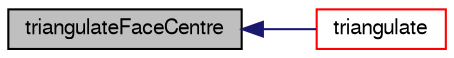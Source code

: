 digraph "triangulateFaceCentre"
{
  bgcolor="transparent";
  edge [fontname="FreeSans",fontsize="10",labelfontname="FreeSans",labelfontsize="10"];
  node [fontname="FreeSans",fontsize="10",shape=record];
  rankdir="LR";
  Node4517 [label="triangulateFaceCentre",height=0.2,width=0.4,color="black", fillcolor="grey75", style="filled", fontcolor="black"];
  Node4517 -> Node4518 [dir="back",color="midnightblue",fontsize="10",style="solid",fontname="FreeSans"];
  Node4518 [label="triangulate",height=0.2,width=0.4,color="red",URL="$a25538.html#abc610083203403b6a9406e6d0206150e",tooltip="Simple triangulation of (selected patches of) boundaryMesh. Needs. "];
}
